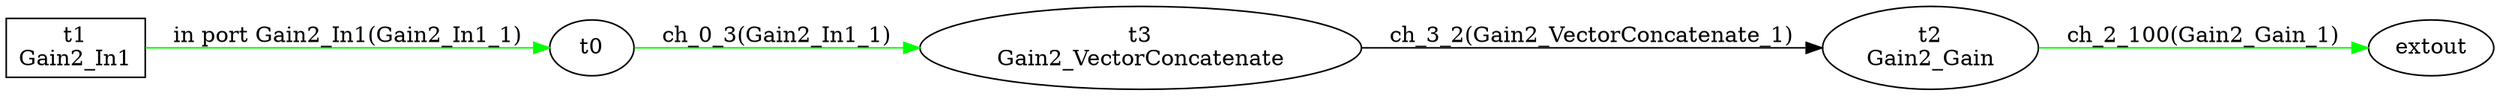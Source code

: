 digraph csp {
	graph [rankdir=LR];
	Gain2_VectorConcatenate	 [label="t3\nGain2_VectorConcatenate"];
	t0 -> Gain2_VectorConcatenate	 [color=green,
		label="ch_0_3(Gain2_In1_1)"];
	extout	 [label=extout];
	Gain2_In1	 [label="t1\nGain2_In1",
		shape=box];
	Gain2_In1 -> t0	 [color=green,
		label="in port Gain2_In1(Gain2_In1_1)"];
	Gain2_Gain	 [label="t2\nGain2_Gain"];
	Gain2_Gain -> extout	 [color=green,
		label="ch_2_100(Gain2_Gain_1)"];
	Gain2_VectorConcatenate -> Gain2_Gain	 [label="ch_3_2(Gain2_VectorConcatenate_1)"];
}
